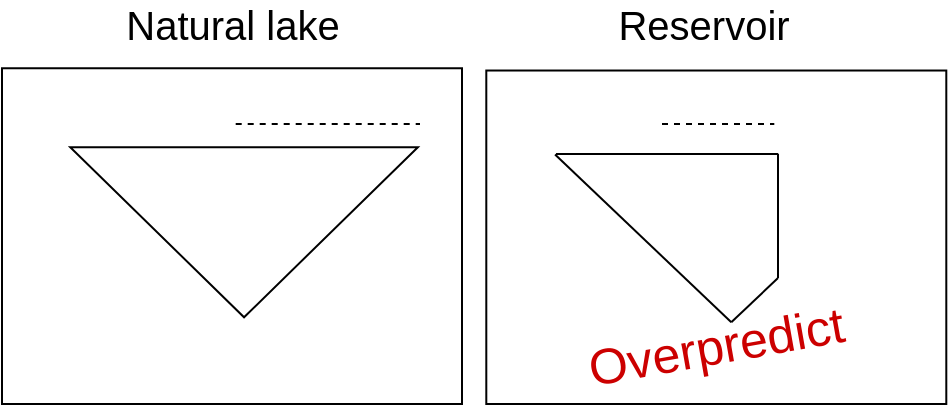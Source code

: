 <mxfile version="13.0.3" type="device"><diagram id="fqT3aY2t5dTjajrBmcFW" name="Page-1"><mxGraphModel dx="921" dy="578" grid="1" gridSize="10" guides="1" tooltips="1" connect="1" arrows="1" fold="1" page="1" pageScale="1" pageWidth="4681" pageHeight="3300" math="0" shadow="0"><root><mxCell id="0"/><mxCell id="1" parent="0"/><mxCell id="wvxOpLGUvvJNW9eWrfp2-1" value="" style="group;aspect=fixed;" vertex="1" connectable="0" parent="1"><mxGeometry x="220" y="220" width="472.15" height="200" as="geometry"/></mxCell><mxCell id="iJXaRHA7bnmlDChAISnZ-22" value="" style="rounded=0;whiteSpace=wrap;html=1;" parent="wvxOpLGUvvJNW9eWrfp2-1" vertex="1"><mxGeometry y="32.13" width="230" height="167.87" as="geometry"/></mxCell><mxCell id="deRMlTWQjqKfjbZ5wO8--1" value="" style="triangle;whiteSpace=wrap;html=1;rotation=90;" parent="wvxOpLGUvvJNW9eWrfp2-1" vertex="1"><mxGeometry x="78.53" y="27.22" width="85" height="173.81" as="geometry"/></mxCell><mxCell id="iJXaRHA7bnmlDChAISnZ-1" value="Reservoir" style="text;html=1;strokeColor=none;fillColor=none;align=center;verticalAlign=middle;whiteSpace=wrap;rounded=0;fontSize=20;" parent="wvxOpLGUvvJNW9eWrfp2-1" vertex="1"><mxGeometry x="331.15" width="40" height="20" as="geometry"/></mxCell><mxCell id="iJXaRHA7bnmlDChAISnZ-3" value="" style="rounded=0;whiteSpace=wrap;html=1;" parent="wvxOpLGUvvJNW9eWrfp2-1" vertex="1"><mxGeometry x="242.15" y="33.261" width="230" height="166.739" as="geometry"/></mxCell><mxCell id="iJXaRHA7bnmlDChAISnZ-11" value="Overpredict" style="text;html=1;strokeColor=none;fillColor=none;align=center;verticalAlign=middle;whiteSpace=wrap;rounded=0;rotation=-10;fontSize=25;fontColor=#CC0000;" parent="wvxOpLGUvvJNW9eWrfp2-1" vertex="1"><mxGeometry x="322.15" y="160" width="70" height="20" as="geometry"/></mxCell><mxCell id="iJXaRHA7bnmlDChAISnZ-21" value="Natural lake" style="text;html=1;strokeColor=none;fillColor=none;align=center;verticalAlign=middle;whiteSpace=wrap;rounded=0;fontSize=20;" parent="wvxOpLGUvvJNW9eWrfp2-1" vertex="1"><mxGeometry x="53.58" width="122.85" height="20" as="geometry"/></mxCell><mxCell id="iJXaRHA7bnmlDChAISnZ-24" value="" style="endArrow=none;dashed=1;html=1;exitX=0.5;exitY=0;exitDx=0;exitDy=0;" parent="wvxOpLGUvvJNW9eWrfp2-1" edge="1"><mxGeometry width="50" height="50" relative="1" as="geometry"><mxPoint x="116.85" y="60" as="sourcePoint"/><mxPoint x="209" y="60" as="targetPoint"/></mxGeometry></mxCell><mxCell id="deRMlTWQjqKfjbZ5wO8--2" value="" style="endArrow=none;dashed=1;html=1;" parent="wvxOpLGUvvJNW9eWrfp2-1" edge="1"><mxGeometry width="50" height="50" relative="1" as="geometry"><mxPoint x="330" y="60" as="sourcePoint"/><mxPoint x="386.15" y="60" as="targetPoint"/></mxGeometry></mxCell><mxCell id="deRMlTWQjqKfjbZ5wO8--4" value="" style="endArrow=none;html=1;entryX=0.013;entryY=1.007;entryDx=0;entryDy=0;exitX=1;exitY=0.5;exitDx=0;exitDy=0;entryPerimeter=0;" parent="wvxOpLGUvvJNW9eWrfp2-1" edge="1"><mxGeometry width="50" height="50" relative="1" as="geometry"><mxPoint x="364.65" y="159.135" as="sourcePoint"/><mxPoint x="276.528" y="75.24" as="targetPoint"/></mxGeometry></mxCell><mxCell id="deRMlTWQjqKfjbZ5wO8--5" value="" style="endArrow=none;html=1;exitX=1;exitY=0.5;exitDx=0;exitDy=0;" parent="wvxOpLGUvvJNW9eWrfp2-1" edge="1"><mxGeometry width="50" height="50" relative="1" as="geometry"><mxPoint x="364.65" y="159.135" as="sourcePoint"/><mxPoint x="388" y="137" as="targetPoint"/></mxGeometry></mxCell><mxCell id="deRMlTWQjqKfjbZ5wO8--7" value="" style="endArrow=none;html=1;" parent="wvxOpLGUvvJNW9eWrfp2-1" edge="1"><mxGeometry width="50" height="50" relative="1" as="geometry"><mxPoint x="277" y="75" as="sourcePoint"/><mxPoint x="388.15" y="75" as="targetPoint"/></mxGeometry></mxCell><mxCell id="deRMlTWQjqKfjbZ5wO8--8" value="" style="endArrow=none;html=1;" parent="wvxOpLGUvvJNW9eWrfp2-1" edge="1"><mxGeometry width="50" height="50" relative="1" as="geometry"><mxPoint x="388" y="137" as="sourcePoint"/><mxPoint x="388" y="75" as="targetPoint"/></mxGeometry></mxCell></root></mxGraphModel></diagram></mxfile>
